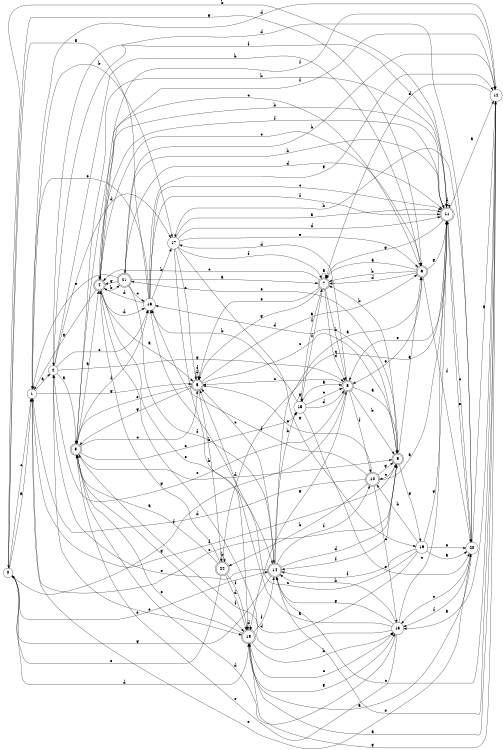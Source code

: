 digraph n19_6 {
__start0 [label="" shape="none"];

rankdir=LR;
size="8,5";

s0 [style="filled", color="black", fillcolor="white" shape="circle", label="0"];
s1 [style="filled", color="black", fillcolor="white" shape="circle", label="1"];
s2 [style="filled", color="black", fillcolor="white" shape="circle", label="2"];
s3 [style="rounded,filled", color="black", fillcolor="white" shape="doublecircle", label="3"];
s4 [style="rounded,filled", color="black", fillcolor="white" shape="doublecircle", label="4"];
s5 [style="rounded,filled", color="black", fillcolor="white" shape="doublecircle", label="5"];
s6 [style="rounded,filled", color="black", fillcolor="white" shape="doublecircle", label="6"];
s7 [style="rounded,filled", color="black", fillcolor="white" shape="doublecircle", label="7"];
s8 [style="rounded,filled", color="black", fillcolor="white" shape="doublecircle", label="8"];
s9 [style="rounded,filled", color="black", fillcolor="white" shape="doublecircle", label="9"];
s10 [style="rounded,filled", color="black", fillcolor="white" shape="doublecircle", label="10"];
s11 [style="rounded,filled", color="black", fillcolor="white" shape="doublecircle", label="11"];
s12 [style="filled", color="black", fillcolor="white" shape="circle", label="12"];
s13 [style="filled", color="black", fillcolor="white" shape="circle", label="13"];
s14 [style="rounded,filled", color="black", fillcolor="white" shape="doublecircle", label="14"];
s15 [style="filled", color="black", fillcolor="white" shape="circle", label="15"];
s16 [style="filled", color="black", fillcolor="white" shape="circle", label="16"];
s17 [style="filled", color="black", fillcolor="white" shape="circle", label="17"];
s18 [style="rounded,filled", color="black", fillcolor="white" shape="doublecircle", label="18"];
s19 [style="filled", color="black", fillcolor="white" shape="circle", label="19"];
s20 [style="filled", color="black", fillcolor="white" shape="circle", label="20"];
s21 [style="rounded,filled", color="black", fillcolor="white" shape="doublecircle", label="21"];
s22 [style="rounded,filled", color="black", fillcolor="white" shape="doublecircle", label="22"];
s0 -> s1 [label="a"];
s0 -> s11 [label="b"];
s0 -> s1 [label="c"];
s0 -> s18 [label="d"];
s0 -> s14 [label="e"];
s0 -> s8 [label="f"];
s0 -> s6 [label="g"];
s1 -> s2 [label="a"];
s1 -> s17 [label="b"];
s1 -> s9 [label="c"];
s1 -> s12 [label="d"];
s1 -> s20 [label="e"];
s1 -> s9 [label="f"];
s1 -> s5 [label="g"];
s2 -> s3 [label="a"];
s2 -> s6 [label="b"];
s2 -> s16 [label="c"];
s2 -> s17 [label="d"];
s2 -> s18 [label="e"];
s2 -> s11 [label="f"];
s2 -> s8 [label="g"];
s3 -> s4 [label="a"];
s3 -> s11 [label="b"];
s3 -> s5 [label="c"];
s3 -> s9 [label="d"];
s3 -> s15 [label="e"];
s3 -> s16 [label="f"];
s3 -> s18 [label="g"];
s4 -> s5 [label="a"];
s4 -> s21 [label="b"];
s4 -> s6 [label="c"];
s4 -> s16 [label="d"];
s4 -> s14 [label="e"];
s4 -> s12 [label="f"];
s4 -> s1 [label="g"];
s5 -> s6 [label="a"];
s5 -> s22 [label="b"];
s5 -> s9 [label="c"];
s5 -> s5 [label="d"];
s5 -> s3 [label="e"];
s5 -> s5 [label="f"];
s5 -> s3 [label="g"];
s6 -> s7 [label="a"];
s6 -> s7 [label="b"];
s6 -> s3 [label="c"];
s6 -> s7 [label="d"];
s6 -> s8 [label="e"];
s6 -> s20 [label="f"];
s6 -> s11 [label="g"];
s7 -> s7 [label="a"];
s7 -> s8 [label="b"];
s7 -> s4 [label="c"];
s7 -> s8 [label="d"];
s7 -> s5 [label="e"];
s7 -> s15 [label="f"];
s7 -> s5 [label="g"];
s8 -> s9 [label="a"];
s8 -> s9 [label="b"];
s8 -> s5 [label="c"];
s8 -> s17 [label="d"];
s8 -> s2 [label="e"];
s8 -> s10 [label="f"];
s8 -> s18 [label="g"];
s9 -> s6 [label="a"];
s9 -> s7 [label="b"];
s9 -> s10 [label="c"];
s9 -> s16 [label="d"];
s9 -> s21 [label="e"];
s9 -> s14 [label="f"];
s9 -> s19 [label="g"];
s10 -> s11 [label="a"];
s10 -> s22 [label="b"];
s10 -> s13 [label="c"];
s10 -> s1 [label="d"];
s10 -> s5 [label="e"];
s10 -> s16 [label="f"];
s10 -> s9 [label="g"];
s11 -> s12 [label="a"];
s11 -> s4 [label="b"];
s11 -> s20 [label="c"];
s11 -> s11 [label="d"];
s11 -> s8 [label="e"];
s11 -> s4 [label="f"];
s11 -> s7 [label="g"];
s12 -> s13 [label="a"];
s12 -> s21 [label="b"];
s12 -> s14 [label="c"];
s12 -> s7 [label="d"];
s12 -> s14 [label="e"];
s12 -> s4 [label="f"];
s12 -> s18 [label="g"];
s13 -> s5 [label="a"];
s13 -> s14 [label="b"];
s13 -> s11 [label="c"];
s13 -> s3 [label="d"];
s13 -> s3 [label="e"];
s13 -> s3 [label="f"];
s13 -> s14 [label="g"];
s14 -> s6 [label="a"];
s14 -> s15 [label="b"];
s14 -> s5 [label="c"];
s14 -> s9 [label="d"];
s14 -> s2 [label="e"];
s14 -> s10 [label="f"];
s14 -> s0 [label="g"];
s15 -> s8 [label="a"];
s15 -> s16 [label="b"];
s15 -> s8 [label="c"];
s15 -> s8 [label="d"];
s15 -> s20 [label="e"];
s15 -> s7 [label="f"];
s15 -> s15 [label="g"];
s16 -> s0 [label="a"];
s16 -> s17 [label="b"];
s16 -> s11 [label="c"];
s16 -> s4 [label="d"];
s16 -> s1 [label="e"];
s16 -> s11 [label="f"];
s16 -> s12 [label="g"];
s17 -> s11 [label="a"];
s17 -> s18 [label="b"];
s17 -> s5 [label="c"];
s17 -> s11 [label="d"];
s17 -> s6 [label="e"];
s17 -> s7 [label="f"];
s17 -> s19 [label="g"];
s18 -> s12 [label="a"];
s18 -> s13 [label="b"];
s18 -> s13 [label="c"];
s18 -> s18 [label="d"];
s18 -> s3 [label="e"];
s18 -> s14 [label="f"];
s18 -> s13 [label="g"];
s19 -> s20 [label="a"];
s19 -> s10 [label="b"];
s19 -> s16 [label="c"];
s19 -> s4 [label="d"];
s19 -> s20 [label="e"];
s19 -> s14 [label="f"];
s19 -> s11 [label="g"];
s20 -> s18 [label="a"];
s20 -> s17 [label="b"];
s20 -> s13 [label="c"];
s20 -> s2 [label="d"];
s20 -> s11 [label="e"];
s20 -> s13 [label="f"];
s20 -> s12 [label="g"];
s21 -> s7 [label="a"];
s21 -> s11 [label="b"];
s21 -> s16 [label="c"];
s21 -> s11 [label="d"];
s21 -> s1 [label="e"];
s21 -> s14 [label="f"];
s21 -> s4 [label="g"];
s22 -> s3 [label="a"];
s22 -> s22 [label="b"];
s22 -> s11 [label="c"];
s22 -> s18 [label="d"];
s22 -> s0 [label="e"];
s22 -> s18 [label="f"];
s22 -> s4 [label="g"];

}